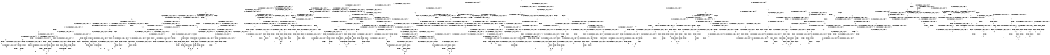 digraph BCG {
size = "7, 10.5";
center = TRUE;
node [shape = circle];
0 [peripheries = 2];
0 -> 1 [label = "EX !0 !ATOMIC_EXCH_BRANCH (2, +1, TRUE, +0, 2, TRUE) !{0}"];
0 -> 2 [label = "EX !2 !ATOMIC_EXCH_BRANCH (1, +0, FALSE, +0, 1, TRUE) !{0}"];
0 -> 3 [label = "EX !1 !ATOMIC_EXCH_BRANCH (2, +0, FALSE, +0, 1, TRUE) !{0}"];
0 -> 4 [label = "EX !0 !ATOMIC_EXCH_BRANCH (2, +1, TRUE, +0, 2, TRUE) !{0}"];
1 -> 5 [label = "EX !2 !ATOMIC_EXCH_BRANCH (1, +0, FALSE, +0, 1, TRUE) !{0}"];
1 -> 6 [label = "EX !1 !ATOMIC_EXCH_BRANCH (2, +0, FALSE, +0, 1, FALSE) !{0}"];
1 -> 7 [label = "TERMINATE !0"];
2 -> 2 [label = "EX !2 !ATOMIC_EXCH_BRANCH (1, +0, FALSE, +0, 1, TRUE) !{0, 2}"];
2 -> 8 [label = "EX !0 !ATOMIC_EXCH_BRANCH (2, +1, TRUE, +0, 2, TRUE) !{0, 2}"];
2 -> 9 [label = "EX !1 !ATOMIC_EXCH_BRANCH (2, +0, FALSE, +0, 1, TRUE) !{0, 2}"];
2 -> 10 [label = "EX !0 !ATOMIC_EXCH_BRANCH (2, +1, TRUE, +0, 2, TRUE) !{0, 2}"];
3 -> 3 [label = "EX !1 !ATOMIC_EXCH_BRANCH (2, +0, FALSE, +0, 1, TRUE) !{0, 1}"];
3 -> 11 [label = "EX !0 !ATOMIC_EXCH_BRANCH (2, +1, TRUE, +0, 2, TRUE) !{0, 1}"];
3 -> 12 [label = "EX !2 !ATOMIC_EXCH_BRANCH (1, +0, FALSE, +0, 1, TRUE) !{0, 1}"];
3 -> 13 [label = "EX !0 !ATOMIC_EXCH_BRANCH (2, +1, TRUE, +0, 2, TRUE) !{0, 1}"];
4 -> 14 [label = "EX !2 !ATOMIC_EXCH_BRANCH (1, +0, FALSE, +0, 1, TRUE) !{0}"];
4 -> 15 [label = "EX !1 !ATOMIC_EXCH_BRANCH (2, +0, FALSE, +0, 1, FALSE) !{0}"];
4 -> 16 [label = "TERMINATE !0"];
5 -> 5 [label = "EX !2 !ATOMIC_EXCH_BRANCH (1, +0, FALSE, +0, 1, TRUE) !{0, 2}"];
5 -> 17 [label = "EX !1 !ATOMIC_EXCH_BRANCH (2, +0, FALSE, +0, 1, FALSE) !{0, 2}"];
5 -> 18 [label = "TERMINATE !0"];
6 -> 19 [label = "EX !1 !ATOMIC_EXCH_BRANCH (1, +1, TRUE, +0, 3, TRUE) !{0, 1}"];
6 -> 20 [label = "EX !2 !ATOMIC_EXCH_BRANCH (1, +0, FALSE, +0, 1, TRUE) !{0, 1}"];
6 -> 21 [label = "TERMINATE !0"];
7 -> 22 [label = "EX !1 !ATOMIC_EXCH_BRANCH (2, +0, FALSE, +0, 1, FALSE) !{1}"];
7 -> 23 [label = "EX !2 !ATOMIC_EXCH_BRANCH (1, +0, FALSE, +0, 1, TRUE) !{1}"];
7 -> 24 [label = "EX !1 !ATOMIC_EXCH_BRANCH (2, +0, FALSE, +0, 1, FALSE) !{1}"];
8 -> 5 [label = "EX !2 !ATOMIC_EXCH_BRANCH (1, +0, FALSE, +0, 1, TRUE) !{0, 2}"];
8 -> 17 [label = "EX !1 !ATOMIC_EXCH_BRANCH (2, +0, FALSE, +0, 1, FALSE) !{0, 2}"];
8 -> 18 [label = "TERMINATE !0"];
9 -> 9 [label = "EX !1 !ATOMIC_EXCH_BRANCH (2, +0, FALSE, +0, 1, TRUE) !{0, 1, 2}"];
9 -> 12 [label = "EX !2 !ATOMIC_EXCH_BRANCH (1, +0, FALSE, +0, 1, TRUE) !{0, 1, 2}"];
9 -> 25 [label = "EX !0 !ATOMIC_EXCH_BRANCH (2, +1, TRUE, +0, 2, TRUE) !{0, 1, 2}"];
9 -> 26 [label = "EX !0 !ATOMIC_EXCH_BRANCH (2, +1, TRUE, +0, 2, TRUE) !{0, 1, 2}"];
10 -> 27 [label = "EX !2 !ATOMIC_EXCH_BRANCH (1, +0, FALSE, +0, 1, TRUE) !{0, 2}"];
10 -> 28 [label = "EX !2 !ATOMIC_EXCH_BRANCH (1, +0, FALSE, +0, 1, TRUE) !{0, 2}"];
10 -> 29 [label = "EX !1 !ATOMIC_EXCH_BRANCH (2, +0, FALSE, +0, 1, FALSE) !{0, 2}"];
10 -> 30 [label = "TERMINATE !0"];
11 -> 6 [label = "EX !1 !ATOMIC_EXCH_BRANCH (2, +0, FALSE, +0, 1, FALSE) !{0, 1}"];
11 -> 31 [label = "EX !2 !ATOMIC_EXCH_BRANCH (1, +0, FALSE, +0, 1, TRUE) !{0, 1}"];
11 -> 32 [label = "TERMINATE !0"];
12 -> 9 [label = "EX !1 !ATOMIC_EXCH_BRANCH (2, +0, FALSE, +0, 1, TRUE) !{0, 1, 2}"];
12 -> 12 [label = "EX !2 !ATOMIC_EXCH_BRANCH (1, +0, FALSE, +0, 1, TRUE) !{0, 1, 2}"];
12 -> 25 [label = "EX !0 !ATOMIC_EXCH_BRANCH (2, +1, TRUE, +0, 2, TRUE) !{0, 1, 2}"];
12 -> 26 [label = "EX !0 !ATOMIC_EXCH_BRANCH (2, +1, TRUE, +0, 2, TRUE) !{0, 1, 2}"];
13 -> 33 [label = "EX !1 !ATOMIC_EXCH_BRANCH (2, +0, FALSE, +0, 1, FALSE) !{0, 1}"];
13 -> 34 [label = "EX !1 !ATOMIC_EXCH_BRANCH (2, +0, FALSE, +0, 1, FALSE) !{0, 1}"];
13 -> 35 [label = "EX !2 !ATOMIC_EXCH_BRANCH (1, +0, FALSE, +0, 1, TRUE) !{0, 1}"];
13 -> 36 [label = "TERMINATE !0"];
14 -> 14 [label = "EX !2 !ATOMIC_EXCH_BRANCH (1, +0, FALSE, +0, 1, TRUE) !{0, 2}"];
14 -> 37 [label = "EX !1 !ATOMIC_EXCH_BRANCH (2, +0, FALSE, +0, 1, FALSE) !{0, 2}"];
14 -> 38 [label = "TERMINATE !0"];
15 -> 39 [label = "EX !1 !ATOMIC_EXCH_BRANCH (1, +1, TRUE, +0, 3, TRUE) !{0, 1}"];
15 -> 40 [label = "EX !2 !ATOMIC_EXCH_BRANCH (1, +0, FALSE, +0, 1, TRUE) !{0, 1}"];
15 -> 41 [label = "TERMINATE !0"];
16 -> 42 [label = "EX !1 !ATOMIC_EXCH_BRANCH (2, +0, FALSE, +0, 1, FALSE) !{1}"];
16 -> 43 [label = "EX !2 !ATOMIC_EXCH_BRANCH (1, +0, FALSE, +0, 1, TRUE) !{1}"];
17 -> 44 [label = "EX !1 !ATOMIC_EXCH_BRANCH (1, +1, TRUE, +0, 3, TRUE) !{0, 1, 2}"];
17 -> 20 [label = "EX !2 !ATOMIC_EXCH_BRANCH (1, +0, FALSE, +0, 1, TRUE) !{0, 1, 2}"];
17 -> 45 [label = "TERMINATE !0"];
18 -> 23 [label = "EX !2 !ATOMIC_EXCH_BRANCH (1, +0, FALSE, +0, 1, TRUE) !{1, 2}"];
18 -> 46 [label = "EX !1 !ATOMIC_EXCH_BRANCH (2, +0, FALSE, +0, 1, FALSE) !{1, 2}"];
18 -> 47 [label = "EX !1 !ATOMIC_EXCH_BRANCH (2, +0, FALSE, +0, 1, FALSE) !{1, 2}"];
19 -> 48 [label = "EX !2 !ATOMIC_EXCH_BRANCH (1, +0, FALSE, +0, 1, FALSE) !{0, 1}"];
19 -> 49 [label = "TERMINATE !0"];
19 -> 50 [label = "TERMINATE !1"];
20 -> 44 [label = "EX !1 !ATOMIC_EXCH_BRANCH (1, +1, TRUE, +0, 3, TRUE) !{0, 1, 2}"];
20 -> 20 [label = "EX !2 !ATOMIC_EXCH_BRANCH (1, +0, FALSE, +0, 1, TRUE) !{0, 1, 2}"];
20 -> 45 [label = "TERMINATE !0"];
21 -> 51 [label = "EX !1 !ATOMIC_EXCH_BRANCH (1, +1, TRUE, +0, 3, TRUE) !{1}"];
21 -> 52 [label = "EX !2 !ATOMIC_EXCH_BRANCH (1, +0, FALSE, +0, 1, TRUE) !{1}"];
21 -> 53 [label = "EX !1 !ATOMIC_EXCH_BRANCH (1, +1, TRUE, +0, 3, TRUE) !{1}"];
22 -> 51 [label = "EX !1 !ATOMIC_EXCH_BRANCH (1, +1, TRUE, +0, 3, TRUE) !{1}"];
22 -> 52 [label = "EX !2 !ATOMIC_EXCH_BRANCH (1, +0, FALSE, +0, 1, TRUE) !{1}"];
22 -> 53 [label = "EX !1 !ATOMIC_EXCH_BRANCH (1, +1, TRUE, +0, 3, TRUE) !{1}"];
23 -> 23 [label = "EX !2 !ATOMIC_EXCH_BRANCH (1, +0, FALSE, +0, 1, TRUE) !{1, 2}"];
23 -> 46 [label = "EX !1 !ATOMIC_EXCH_BRANCH (2, +0, FALSE, +0, 1, FALSE) !{1, 2}"];
23 -> 47 [label = "EX !1 !ATOMIC_EXCH_BRANCH (2, +0, FALSE, +0, 1, FALSE) !{1, 2}"];
24 -> 54 [label = "EX !2 !ATOMIC_EXCH_BRANCH (1, +0, FALSE, +0, 1, TRUE) !{1}"];
24 -> 53 [label = "EX !1 !ATOMIC_EXCH_BRANCH (1, +1, TRUE, +0, 3, TRUE) !{1}"];
25 -> 17 [label = "EX !1 !ATOMIC_EXCH_BRANCH (2, +0, FALSE, +0, 1, FALSE) !{0, 1, 2}"];
25 -> 31 [label = "EX !2 !ATOMIC_EXCH_BRANCH (1, +0, FALSE, +0, 1, TRUE) !{0, 1, 2}"];
25 -> 55 [label = "TERMINATE !0"];
26 -> 56 [label = "EX !1 !ATOMIC_EXCH_BRANCH (2, +0, FALSE, +0, 1, FALSE) !{0, 1, 2}"];
26 -> 57 [label = "EX !1 !ATOMIC_EXCH_BRANCH (2, +0, FALSE, +0, 1, FALSE) !{0, 1, 2}"];
26 -> 58 [label = "EX !2 !ATOMIC_EXCH_BRANCH (1, +0, FALSE, +0, 1, TRUE) !{0, 1, 2}"];
26 -> 59 [label = "TERMINATE !0"];
27 -> 27 [label = "EX !2 !ATOMIC_EXCH_BRANCH (1, +0, FALSE, +0, 1, TRUE) !{0, 2}"];
27 -> 60 [label = "EX !1 !ATOMIC_EXCH_BRANCH (2, +0, FALSE, +0, 1, FALSE) !{0, 2}"];
27 -> 61 [label = "TERMINATE !0"];
28 -> 27 [label = "EX !2 !ATOMIC_EXCH_BRANCH (1, +0, FALSE, +0, 1, TRUE) !{0, 2}"];
28 -> 28 [label = "EX !2 !ATOMIC_EXCH_BRANCH (1, +0, FALSE, +0, 1, TRUE) !{0, 2}"];
28 -> 29 [label = "EX !1 !ATOMIC_EXCH_BRANCH (2, +0, FALSE, +0, 1, FALSE) !{0, 2}"];
28 -> 30 [label = "TERMINATE !0"];
29 -> 62 [label = "EX !1 !ATOMIC_EXCH_BRANCH (1, +1, TRUE, +0, 3, TRUE) !{0, 1, 2}"];
29 -> 63 [label = "EX !2 !ATOMIC_EXCH_BRANCH (1, +0, FALSE, +0, 1, TRUE) !{0, 1, 2}"];
29 -> 64 [label = "TERMINATE !0"];
30 -> 65 [label = "EX !2 !ATOMIC_EXCH_BRANCH (1, +0, FALSE, +0, 1, TRUE) !{1, 2}"];
30 -> 66 [label = "EX !1 !ATOMIC_EXCH_BRANCH (2, +0, FALSE, +0, 1, FALSE) !{1, 2}"];
31 -> 17 [label = "EX !1 !ATOMIC_EXCH_BRANCH (2, +0, FALSE, +0, 1, FALSE) !{0, 1, 2}"];
31 -> 31 [label = "EX !2 !ATOMIC_EXCH_BRANCH (1, +0, FALSE, +0, 1, TRUE) !{0, 1, 2}"];
31 -> 55 [label = "TERMINATE !0"];
32 -> 22 [label = "EX !1 !ATOMIC_EXCH_BRANCH (2, +0, FALSE, +0, 1, FALSE) !{1}"];
32 -> 67 [label = "EX !2 !ATOMIC_EXCH_BRANCH (1, +0, FALSE, +0, 1, TRUE) !{1}"];
32 -> 24 [label = "EX !1 !ATOMIC_EXCH_BRANCH (2, +0, FALSE, +0, 1, FALSE) !{1}"];
33 -> 68 [label = "EX !1 !ATOMIC_EXCH_BRANCH (1, +1, TRUE, +0, 3, TRUE) !{0, 1}"];
33 -> 69 [label = "EX !2 !ATOMIC_EXCH_BRANCH (1, +0, FALSE, +0, 1, TRUE) !{0, 1}"];
33 -> 70 [label = "TERMINATE !0"];
34 -> 68 [label = "EX !1 !ATOMIC_EXCH_BRANCH (1, +1, TRUE, +0, 3, TRUE) !{0, 1}"];
34 -> 71 [label = "EX !1 !ATOMIC_EXCH_BRANCH (1, +1, TRUE, +0, 3, TRUE) !{0, 1}"];
34 -> 72 [label = "EX !2 !ATOMIC_EXCH_BRANCH (1, +0, FALSE, +0, 1, TRUE) !{0, 1}"];
34 -> 73 [label = "TERMINATE !0"];
35 -> 74 [label = "EX !1 !ATOMIC_EXCH_BRANCH (2, +0, FALSE, +0, 1, FALSE) !{0, 1, 2}"];
35 -> 35 [label = "EX !2 !ATOMIC_EXCH_BRANCH (1, +0, FALSE, +0, 1, TRUE) !{0, 1, 2}"];
35 -> 75 [label = "TERMINATE !0"];
36 -> 76 [label = "EX !1 !ATOMIC_EXCH_BRANCH (2, +0, FALSE, +0, 1, FALSE) !{1}"];
36 -> 77 [label = "EX !2 !ATOMIC_EXCH_BRANCH (1, +0, FALSE, +0, 1, TRUE) !{1}"];
37 -> 78 [label = "EX !1 !ATOMIC_EXCH_BRANCH (1, +1, TRUE, +0, 3, TRUE) !{0, 1, 2}"];
37 -> 40 [label = "EX !2 !ATOMIC_EXCH_BRANCH (1, +0, FALSE, +0, 1, TRUE) !{0, 1, 2}"];
37 -> 79 [label = "TERMINATE !0"];
38 -> 43 [label = "EX !2 !ATOMIC_EXCH_BRANCH (1, +0, FALSE, +0, 1, TRUE) !{1, 2}"];
38 -> 80 [label = "EX !1 !ATOMIC_EXCH_BRANCH (2, +0, FALSE, +0, 1, FALSE) !{1, 2}"];
39 -> 81 [label = "EX !2 !ATOMIC_EXCH_BRANCH (1, +0, FALSE, +0, 1, FALSE) !{0, 1}"];
39 -> 82 [label = "TERMINATE !0"];
39 -> 83 [label = "TERMINATE !1"];
40 -> 78 [label = "EX !1 !ATOMIC_EXCH_BRANCH (1, +1, TRUE, +0, 3, TRUE) !{0, 1, 2}"];
40 -> 40 [label = "EX !2 !ATOMIC_EXCH_BRANCH (1, +0, FALSE, +0, 1, TRUE) !{0, 1, 2}"];
40 -> 79 [label = "TERMINATE !0"];
41 -> 84 [label = "EX !1 !ATOMIC_EXCH_BRANCH (1, +1, TRUE, +0, 3, TRUE) !{1}"];
41 -> 85 [label = "EX !2 !ATOMIC_EXCH_BRANCH (1, +0, FALSE, +0, 1, TRUE) !{1}"];
42 -> 84 [label = "EX !1 !ATOMIC_EXCH_BRANCH (1, +1, TRUE, +0, 3, TRUE) !{1}"];
42 -> 85 [label = "EX !2 !ATOMIC_EXCH_BRANCH (1, +0, FALSE, +0, 1, TRUE) !{1}"];
43 -> 43 [label = "EX !2 !ATOMIC_EXCH_BRANCH (1, +0, FALSE, +0, 1, TRUE) !{1, 2}"];
43 -> 80 [label = "EX !1 !ATOMIC_EXCH_BRANCH (2, +0, FALSE, +0, 1, FALSE) !{1, 2}"];
44 -> 48 [label = "EX !2 !ATOMIC_EXCH_BRANCH (1, +0, FALSE, +0, 1, FALSE) !{0, 1, 2}"];
44 -> 86 [label = "TERMINATE !0"];
44 -> 87 [label = "TERMINATE !1"];
45 -> 88 [label = "EX !1 !ATOMIC_EXCH_BRANCH (1, +1, TRUE, +0, 3, TRUE) !{1, 2}"];
45 -> 52 [label = "EX !2 !ATOMIC_EXCH_BRANCH (1, +0, FALSE, +0, 1, TRUE) !{1, 2}"];
45 -> 89 [label = "EX !1 !ATOMIC_EXCH_BRANCH (1, +1, TRUE, +0, 3, TRUE) !{1, 2}"];
46 -> 88 [label = "EX !1 !ATOMIC_EXCH_BRANCH (1, +1, TRUE, +0, 3, TRUE) !{1, 2}"];
46 -> 52 [label = "EX !2 !ATOMIC_EXCH_BRANCH (1, +0, FALSE, +0, 1, TRUE) !{1, 2}"];
46 -> 89 [label = "EX !1 !ATOMIC_EXCH_BRANCH (1, +1, TRUE, +0, 3, TRUE) !{1, 2}"];
47 -> 90 [label = "EX !2 !ATOMIC_EXCH_BRANCH (1, +0, FALSE, +0, 1, TRUE) !{1, 2}"];
47 -> 89 [label = "EX !1 !ATOMIC_EXCH_BRANCH (1, +1, TRUE, +0, 3, TRUE) !{1, 2}"];
47 -> 91 [label = "EX !2 !ATOMIC_EXCH_BRANCH (1, +0, FALSE, +0, 1, TRUE) !{1, 2}"];
48 -> 92 [label = "TERMINATE !0"];
48 -> 93 [label = "TERMINATE !2"];
48 -> 94 [label = "TERMINATE !1"];
49 -> 95 [label = "EX !2 !ATOMIC_EXCH_BRANCH (1, +0, FALSE, +0, 1, FALSE) !{1}"];
49 -> 96 [label = "TERMINATE !1"];
50 -> 97 [label = "EX !2 !ATOMIC_EXCH_BRANCH (1, +0, FALSE, +0, 1, FALSE) !{0}"];
50 -> 98 [label = "TERMINATE !0"];
51 -> 95 [label = "EX !2 !ATOMIC_EXCH_BRANCH (1, +0, FALSE, +0, 1, FALSE) !{1}"];
51 -> 96 [label = "TERMINATE !1"];
52 -> 88 [label = "EX !1 !ATOMIC_EXCH_BRANCH (1, +1, TRUE, +0, 3, TRUE) !{1, 2}"];
52 -> 52 [label = "EX !2 !ATOMIC_EXCH_BRANCH (1, +0, FALSE, +0, 1, TRUE) !{1, 2}"];
52 -> 89 [label = "EX !1 !ATOMIC_EXCH_BRANCH (1, +1, TRUE, +0, 3, TRUE) !{1, 2}"];
53 -> 99 [label = "EX !2 !ATOMIC_EXCH_BRANCH (1, +0, FALSE, +0, 1, FALSE) !{1}"];
53 -> 100 [label = "TERMINATE !1"];
54 -> 101 [label = "EX !1 !ATOMIC_EXCH_BRANCH (1, +1, TRUE, +0, 3, TRUE) !{1, 2}"];
54 -> 54 [label = "EX !2 !ATOMIC_EXCH_BRANCH (1, +0, FALSE, +0, 1, TRUE) !{1, 2}"];
55 -> 46 [label = "EX !1 !ATOMIC_EXCH_BRANCH (2, +0, FALSE, +0, 1, FALSE) !{1, 2}"];
55 -> 67 [label = "EX !2 !ATOMIC_EXCH_BRANCH (1, +0, FALSE, +0, 1, TRUE) !{1, 2}"];
55 -> 47 [label = "EX !1 !ATOMIC_EXCH_BRANCH (2, +0, FALSE, +0, 1, FALSE) !{1, 2}"];
56 -> 102 [label = "EX !2 !ATOMIC_EXCH_BRANCH (1, +0, FALSE, +0, 1, TRUE) !{0, 1, 2}"];
56 -> 103 [label = "EX !1 !ATOMIC_EXCH_BRANCH (1, +1, TRUE, +0, 3, TRUE) !{0, 1, 2}"];
56 -> 104 [label = "EX !2 !ATOMIC_EXCH_BRANCH (1, +0, FALSE, +0, 1, TRUE) !{0, 1, 2}"];
56 -> 105 [label = "TERMINATE !0"];
57 -> 103 [label = "EX !1 !ATOMIC_EXCH_BRANCH (1, +1, TRUE, +0, 3, TRUE) !{0, 1, 2}"];
57 -> 106 [label = "EX !1 !ATOMIC_EXCH_BRANCH (1, +1, TRUE, +0, 3, TRUE) !{0, 1, 2}"];
57 -> 107 [label = "EX !2 !ATOMIC_EXCH_BRANCH (1, +0, FALSE, +0, 1, TRUE) !{0, 1, 2}"];
57 -> 108 [label = "TERMINATE !0"];
58 -> 56 [label = "EX !1 !ATOMIC_EXCH_BRANCH (2, +0, FALSE, +0, 1, FALSE) !{0, 1, 2}"];
58 -> 57 [label = "EX !1 !ATOMIC_EXCH_BRANCH (2, +0, FALSE, +0, 1, FALSE) !{0, 1, 2}"];
58 -> 58 [label = "EX !2 !ATOMIC_EXCH_BRANCH (1, +0, FALSE, +0, 1, TRUE) !{0, 1, 2}"];
58 -> 59 [label = "TERMINATE !0"];
59 -> 109 [label = "EX !1 !ATOMIC_EXCH_BRANCH (2, +0, FALSE, +0, 1, FALSE) !{1, 2}"];
59 -> 110 [label = "EX !2 !ATOMIC_EXCH_BRANCH (1, +0, FALSE, +0, 1, TRUE) !{1, 2}"];
60 -> 111 [label = "EX !1 !ATOMIC_EXCH_BRANCH (1, +1, TRUE, +0, 3, TRUE) !{0, 1, 2}"];
60 -> 112 [label = "EX !2 !ATOMIC_EXCH_BRANCH (1, +0, FALSE, +0, 1, TRUE) !{0, 1, 2}"];
60 -> 113 [label = "TERMINATE !0"];
61 -> 114 [label = "EX !2 !ATOMIC_EXCH_BRANCH (1, +0, FALSE, +0, 1, TRUE) !{1, 2}"];
61 -> 115 [label = "EX !1 !ATOMIC_EXCH_BRANCH (2, +0, FALSE, +0, 1, FALSE) !{1, 2}"];
62 -> 116 [label = "EX !2 !ATOMIC_EXCH_BRANCH (1, +0, FALSE, +0, 1, FALSE) !{0, 1, 2}"];
62 -> 117 [label = "TERMINATE !0"];
62 -> 118 [label = "TERMINATE !1"];
63 -> 62 [label = "EX !1 !ATOMIC_EXCH_BRANCH (1, +1, TRUE, +0, 3, TRUE) !{0, 1, 2}"];
63 -> 63 [label = "EX !2 !ATOMIC_EXCH_BRANCH (1, +0, FALSE, +0, 1, TRUE) !{0, 1, 2}"];
63 -> 64 [label = "TERMINATE !0"];
64 -> 119 [label = "EX !1 !ATOMIC_EXCH_BRANCH (1, +1, TRUE, +0, 3, TRUE) !{1, 2}"];
64 -> 120 [label = "EX !2 !ATOMIC_EXCH_BRANCH (1, +0, FALSE, +0, 1, TRUE) !{1, 2}"];
65 -> 65 [label = "EX !2 !ATOMIC_EXCH_BRANCH (1, +0, FALSE, +0, 1, TRUE) !{1, 2}"];
65 -> 66 [label = "EX !1 !ATOMIC_EXCH_BRANCH (2, +0, FALSE, +0, 1, FALSE) !{1, 2}"];
66 -> 119 [label = "EX !1 !ATOMIC_EXCH_BRANCH (1, +1, TRUE, +0, 3, TRUE) !{1, 2}"];
66 -> 120 [label = "EX !2 !ATOMIC_EXCH_BRANCH (1, +0, FALSE, +0, 1, TRUE) !{1, 2}"];
67 -> 46 [label = "EX !1 !ATOMIC_EXCH_BRANCH (2, +0, FALSE, +0, 1, FALSE) !{1, 2}"];
67 -> 67 [label = "EX !2 !ATOMIC_EXCH_BRANCH (1, +0, FALSE, +0, 1, TRUE) !{1, 2}"];
67 -> 47 [label = "EX !1 !ATOMIC_EXCH_BRANCH (2, +0, FALSE, +0, 1, FALSE) !{1, 2}"];
68 -> 121 [label = "EX !2 !ATOMIC_EXCH_BRANCH (1, +0, FALSE, +0, 1, FALSE) !{0, 1}"];
68 -> 122 [label = "TERMINATE !0"];
68 -> 123 [label = "TERMINATE !1"];
69 -> 124 [label = "EX !1 !ATOMIC_EXCH_BRANCH (1, +1, TRUE, +0, 3, TRUE) !{0, 1, 2}"];
69 -> 69 [label = "EX !2 !ATOMIC_EXCH_BRANCH (1, +0, FALSE, +0, 1, TRUE) !{0, 1, 2}"];
69 -> 125 [label = "TERMINATE !0"];
70 -> 126 [label = "EX !1 !ATOMIC_EXCH_BRANCH (1, +1, TRUE, +0, 3, TRUE) !{1}"];
70 -> 127 [label = "EX !2 !ATOMIC_EXCH_BRANCH (1, +0, FALSE, +0, 1, TRUE) !{1}"];
71 -> 128 [label = "EX !2 !ATOMIC_EXCH_BRANCH (1, +0, FALSE, +0, 1, FALSE) !{0, 1}"];
71 -> 129 [label = "TERMINATE !0"];
71 -> 130 [label = "TERMINATE !1"];
72 -> 131 [label = "EX !1 !ATOMIC_EXCH_BRANCH (1, +1, TRUE, +0, 3, TRUE) !{0, 1, 2}"];
72 -> 72 [label = "EX !2 !ATOMIC_EXCH_BRANCH (1, +0, FALSE, +0, 1, TRUE) !{0, 1, 2}"];
72 -> 132 [label = "TERMINATE !0"];
73 -> 133 [label = "EX !1 !ATOMIC_EXCH_BRANCH (1, +1, TRUE, +0, 3, TRUE) !{1}"];
73 -> 134 [label = "EX !2 !ATOMIC_EXCH_BRANCH (1, +0, FALSE, +0, 1, TRUE) !{1}"];
74 -> 131 [label = "EX !1 !ATOMIC_EXCH_BRANCH (1, +1, TRUE, +0, 3, TRUE) !{0, 1, 2}"];
74 -> 72 [label = "EX !2 !ATOMIC_EXCH_BRANCH (1, +0, FALSE, +0, 1, TRUE) !{0, 1, 2}"];
74 -> 132 [label = "TERMINATE !0"];
75 -> 135 [label = "EX !1 !ATOMIC_EXCH_BRANCH (2, +0, FALSE, +0, 1, FALSE) !{1, 2}"];
75 -> 77 [label = "EX !2 !ATOMIC_EXCH_BRANCH (1, +0, FALSE, +0, 1, TRUE) !{1, 2}"];
76 -> 133 [label = "EX !1 !ATOMIC_EXCH_BRANCH (1, +1, TRUE, +0, 3, TRUE) !{1}"];
76 -> 134 [label = "EX !2 !ATOMIC_EXCH_BRANCH (1, +0, FALSE, +0, 1, TRUE) !{1}"];
77 -> 135 [label = "EX !1 !ATOMIC_EXCH_BRANCH (2, +0, FALSE, +0, 1, FALSE) !{1, 2}"];
77 -> 77 [label = "EX !2 !ATOMIC_EXCH_BRANCH (1, +0, FALSE, +0, 1, TRUE) !{1, 2}"];
78 -> 81 [label = "EX !2 !ATOMIC_EXCH_BRANCH (1, +0, FALSE, +0, 1, FALSE) !{0, 1, 2}"];
78 -> 136 [label = "TERMINATE !0"];
78 -> 137 [label = "TERMINATE !1"];
79 -> 138 [label = "EX !1 !ATOMIC_EXCH_BRANCH (1, +1, TRUE, +0, 3, TRUE) !{1, 2}"];
79 -> 85 [label = "EX !2 !ATOMIC_EXCH_BRANCH (1, +0, FALSE, +0, 1, TRUE) !{1, 2}"];
80 -> 138 [label = "EX !1 !ATOMIC_EXCH_BRANCH (1, +1, TRUE, +0, 3, TRUE) !{1, 2}"];
80 -> 85 [label = "EX !2 !ATOMIC_EXCH_BRANCH (1, +0, FALSE, +0, 1, TRUE) !{1, 2}"];
81 -> 139 [label = "TERMINATE !0"];
81 -> 140 [label = "TERMINATE !2"];
81 -> 141 [label = "TERMINATE !1"];
82 -> 142 [label = "EX !2 !ATOMIC_EXCH_BRANCH (1, +0, FALSE, +0, 1, FALSE) !{1}"];
82 -> 143 [label = "TERMINATE !1"];
83 -> 144 [label = "EX !2 !ATOMIC_EXCH_BRANCH (1, +0, FALSE, +0, 1, FALSE) !{0}"];
83 -> 145 [label = "TERMINATE !0"];
84 -> 142 [label = "EX !2 !ATOMIC_EXCH_BRANCH (1, +0, FALSE, +0, 1, FALSE) !{1}"];
84 -> 143 [label = "TERMINATE !1"];
85 -> 138 [label = "EX !1 !ATOMIC_EXCH_BRANCH (1, +1, TRUE, +0, 3, TRUE) !{1, 2}"];
85 -> 85 [label = "EX !2 !ATOMIC_EXCH_BRANCH (1, +0, FALSE, +0, 1, TRUE) !{1, 2}"];
86 -> 95 [label = "EX !2 !ATOMIC_EXCH_BRANCH (1, +0, FALSE, +0, 1, FALSE) !{1, 2}"];
86 -> 146 [label = "TERMINATE !1"];
87 -> 97 [label = "EX !2 !ATOMIC_EXCH_BRANCH (1, +0, FALSE, +0, 1, FALSE) !{0, 2}"];
87 -> 147 [label = "TERMINATE !0"];
88 -> 95 [label = "EX !2 !ATOMIC_EXCH_BRANCH (1, +0, FALSE, +0, 1, FALSE) !{1, 2}"];
88 -> 146 [label = "TERMINATE !1"];
89 -> 148 [label = "EX !2 !ATOMIC_EXCH_BRANCH (1, +0, FALSE, +0, 1, FALSE) !{1, 2}"];
89 -> 149 [label = "EX !2 !ATOMIC_EXCH_BRANCH (1, +0, FALSE, +0, 1, FALSE) !{1, 2}"];
89 -> 150 [label = "TERMINATE !1"];
90 -> 151 [label = "EX !1 !ATOMIC_EXCH_BRANCH (1, +1, TRUE, +0, 3, TRUE) !{1, 2}"];
90 -> 90 [label = "EX !2 !ATOMIC_EXCH_BRANCH (1, +0, FALSE, +0, 1, TRUE) !{1, 2}"];
90 -> 89 [label = "EX !1 !ATOMIC_EXCH_BRANCH (1, +1, TRUE, +0, 3, TRUE) !{1, 2}"];
91 -> 90 [label = "EX !2 !ATOMIC_EXCH_BRANCH (1, +0, FALSE, +0, 1, TRUE) !{1, 2}"];
91 -> 89 [label = "EX !1 !ATOMIC_EXCH_BRANCH (1, +1, TRUE, +0, 3, TRUE) !{1, 2}"];
91 -> 91 [label = "EX !2 !ATOMIC_EXCH_BRANCH (1, +0, FALSE, +0, 1, TRUE) !{1, 2}"];
92 -> 152 [label = "TERMINATE !2"];
92 -> 153 [label = "TERMINATE !1"];
93 -> 154 [label = "TERMINATE !0"];
93 -> 155 [label = "TERMINATE !1"];
94 -> 156 [label = "TERMINATE !0"];
94 -> 157 [label = "TERMINATE !2"];
95 -> 152 [label = "TERMINATE !2"];
95 -> 153 [label = "TERMINATE !1"];
96 -> 158 [label = "EX !2 !ATOMIC_EXCH_BRANCH (1, +0, FALSE, +0, 1, FALSE) !{2}"];
96 -> 159 [label = "EX !2 !ATOMIC_EXCH_BRANCH (1, +0, FALSE, +0, 1, FALSE) !{2}"];
97 -> 156 [label = "TERMINATE !0"];
97 -> 157 [label = "TERMINATE !2"];
98 -> 160 [label = "EX !2 !ATOMIC_EXCH_BRANCH (1, +0, FALSE, +0, 1, FALSE) !{1, 2}"];
99 -> 161 [label = "TERMINATE !2"];
99 -> 162 [label = "TERMINATE !1"];
100 -> 163 [label = "EX !2 !ATOMIC_EXCH_BRANCH (1, +0, FALSE, +0, 1, FALSE) !{2}"];
101 -> 99 [label = "EX !2 !ATOMIC_EXCH_BRANCH (1, +0, FALSE, +0, 1, FALSE) !{1, 2}"];
101 -> 164 [label = "TERMINATE !1"];
102 -> 165 [label = "EX !1 !ATOMIC_EXCH_BRANCH (1, +1, TRUE, +0, 3, TRUE) !{0, 1, 2}"];
102 -> 102 [label = "EX !2 !ATOMIC_EXCH_BRANCH (1, +0, FALSE, +0, 1, TRUE) !{0, 1, 2}"];
102 -> 166 [label = "TERMINATE !0"];
103 -> 167 [label = "EX !2 !ATOMIC_EXCH_BRANCH (1, +0, FALSE, +0, 1, FALSE) !{0, 1, 2}"];
103 -> 168 [label = "EX !2 !ATOMIC_EXCH_BRANCH (1, +0, FALSE, +0, 1, FALSE) !{0, 1, 2}"];
103 -> 169 [label = "TERMINATE !0"];
103 -> 170 [label = "TERMINATE !1"];
104 -> 102 [label = "EX !2 !ATOMIC_EXCH_BRANCH (1, +0, FALSE, +0, 1, TRUE) !{0, 1, 2}"];
104 -> 103 [label = "EX !1 !ATOMIC_EXCH_BRANCH (1, +1, TRUE, +0, 3, TRUE) !{0, 1, 2}"];
104 -> 104 [label = "EX !2 !ATOMIC_EXCH_BRANCH (1, +0, FALSE, +0, 1, TRUE) !{0, 1, 2}"];
104 -> 105 [label = "TERMINATE !0"];
105 -> 171 [label = "EX !1 !ATOMIC_EXCH_BRANCH (1, +1, TRUE, +0, 3, TRUE) !{1, 2}"];
105 -> 172 [label = "EX !2 !ATOMIC_EXCH_BRANCH (1, +0, FALSE, +0, 1, TRUE) !{1, 2}"];
106 -> 173 [label = "EX !2 !ATOMIC_EXCH_BRANCH (1, +0, FALSE, +0, 1, FALSE) !{0, 1, 2}"];
106 -> 174 [label = "TERMINATE !0"];
106 -> 175 [label = "TERMINATE !1"];
107 -> 103 [label = "EX !1 !ATOMIC_EXCH_BRANCH (1, +1, TRUE, +0, 3, TRUE) !{0, 1, 2}"];
107 -> 106 [label = "EX !1 !ATOMIC_EXCH_BRANCH (1, +1, TRUE, +0, 3, TRUE) !{0, 1, 2}"];
107 -> 107 [label = "EX !2 !ATOMIC_EXCH_BRANCH (1, +0, FALSE, +0, 1, TRUE) !{0, 1, 2}"];
107 -> 108 [label = "TERMINATE !0"];
108 -> 176 [label = "EX !1 !ATOMIC_EXCH_BRANCH (1, +1, TRUE, +0, 3, TRUE) !{1, 2}"];
108 -> 177 [label = "EX !2 !ATOMIC_EXCH_BRANCH (1, +0, FALSE, +0, 1, TRUE) !{1, 2}"];
109 -> 176 [label = "EX !1 !ATOMIC_EXCH_BRANCH (1, +1, TRUE, +0, 3, TRUE) !{1, 2}"];
109 -> 177 [label = "EX !2 !ATOMIC_EXCH_BRANCH (1, +0, FALSE, +0, 1, TRUE) !{1, 2}"];
110 -> 109 [label = "EX !1 !ATOMIC_EXCH_BRANCH (2, +0, FALSE, +0, 1, FALSE) !{1, 2}"];
110 -> 110 [label = "EX !2 !ATOMIC_EXCH_BRANCH (1, +0, FALSE, +0, 1, TRUE) !{1, 2}"];
111 -> 178 [label = "EX !2 !ATOMIC_EXCH_BRANCH (1, +0, FALSE, +0, 1, FALSE) !{0, 1, 2}"];
111 -> 179 [label = "TERMINATE !0"];
111 -> 180 [label = "TERMINATE !1"];
112 -> 111 [label = "EX !1 !ATOMIC_EXCH_BRANCH (1, +1, TRUE, +0, 3, TRUE) !{0, 1, 2}"];
112 -> 112 [label = "EX !2 !ATOMIC_EXCH_BRANCH (1, +0, FALSE, +0, 1, TRUE) !{0, 1, 2}"];
112 -> 113 [label = "TERMINATE !0"];
113 -> 181 [label = "EX !1 !ATOMIC_EXCH_BRANCH (1, +1, TRUE, +0, 3, TRUE) !{1, 2}"];
113 -> 182 [label = "EX !2 !ATOMIC_EXCH_BRANCH (1, +0, FALSE, +0, 1, TRUE) !{1, 2}"];
114 -> 114 [label = "EX !2 !ATOMIC_EXCH_BRANCH (1, +0, FALSE, +0, 1, TRUE) !{1, 2}"];
114 -> 115 [label = "EX !1 !ATOMIC_EXCH_BRANCH (2, +0, FALSE, +0, 1, FALSE) !{1, 2}"];
115 -> 181 [label = "EX !1 !ATOMIC_EXCH_BRANCH (1, +1, TRUE, +0, 3, TRUE) !{1, 2}"];
115 -> 182 [label = "EX !2 !ATOMIC_EXCH_BRANCH (1, +0, FALSE, +0, 1, TRUE) !{1, 2}"];
116 -> 183 [label = "TERMINATE !0"];
116 -> 184 [label = "TERMINATE !2"];
116 -> 185 [label = "TERMINATE !1"];
117 -> 186 [label = "EX !2 !ATOMIC_EXCH_BRANCH (1, +0, FALSE, +0, 1, FALSE) !{1, 2}"];
117 -> 187 [label = "TERMINATE !1"];
118 -> 188 [label = "EX !2 !ATOMIC_EXCH_BRANCH (1, +0, FALSE, +0, 1, FALSE) !{0, 2}"];
118 -> 189 [label = "EX !2 !ATOMIC_EXCH_BRANCH (1, +0, FALSE, +0, 1, FALSE) !{0, 2}"];
118 -> 190 [label = "TERMINATE !0"];
119 -> 186 [label = "EX !2 !ATOMIC_EXCH_BRANCH (1, +0, FALSE, +0, 1, FALSE) !{1, 2}"];
119 -> 187 [label = "TERMINATE !1"];
120 -> 119 [label = "EX !1 !ATOMIC_EXCH_BRANCH (1, +1, TRUE, +0, 3, TRUE) !{1, 2}"];
120 -> 120 [label = "EX !2 !ATOMIC_EXCH_BRANCH (1, +0, FALSE, +0, 1, TRUE) !{1, 2}"];
121 -> 191 [label = "TERMINATE !0"];
121 -> 192 [label = "TERMINATE !2"];
121 -> 193 [label = "TERMINATE !1"];
122 -> 194 [label = "EX !2 !ATOMIC_EXCH_BRANCH (1, +0, FALSE, +0, 1, FALSE) !{1}"];
122 -> 195 [label = "TERMINATE !1"];
123 -> 196 [label = "EX !2 !ATOMIC_EXCH_BRANCH (1, +0, FALSE, +0, 1, FALSE) !{0}"];
123 -> 197 [label = "TERMINATE !0"];
124 -> 121 [label = "EX !2 !ATOMIC_EXCH_BRANCH (1, +0, FALSE, +0, 1, FALSE) !{0, 1, 2}"];
124 -> 198 [label = "TERMINATE !0"];
124 -> 199 [label = "TERMINATE !1"];
125 -> 200 [label = "EX !1 !ATOMIC_EXCH_BRANCH (1, +1, TRUE, +0, 3, TRUE) !{1, 2}"];
125 -> 127 [label = "EX !2 !ATOMIC_EXCH_BRANCH (1, +0, FALSE, +0, 1, TRUE) !{1, 2}"];
126 -> 194 [label = "EX !2 !ATOMIC_EXCH_BRANCH (1, +0, FALSE, +0, 1, FALSE) !{1}"];
126 -> 195 [label = "TERMINATE !1"];
127 -> 200 [label = "EX !1 !ATOMIC_EXCH_BRANCH (1, +1, TRUE, +0, 3, TRUE) !{1, 2}"];
127 -> 127 [label = "EX !2 !ATOMIC_EXCH_BRANCH (1, +0, FALSE, +0, 1, TRUE) !{1, 2}"];
128 -> 201 [label = "TERMINATE !0"];
128 -> 202 [label = "TERMINATE !2"];
128 -> 203 [label = "TERMINATE !1"];
129 -> 204 [label = "EX !2 !ATOMIC_EXCH_BRANCH (1, +0, FALSE, +0, 1, FALSE) !{1}"];
129 -> 205 [label = "TERMINATE !1"];
130 -> 206 [label = "EX !2 !ATOMIC_EXCH_BRANCH (1, +0, FALSE, +0, 1, FALSE) !{0}"];
130 -> 207 [label = "TERMINATE !0"];
131 -> 128 [label = "EX !2 !ATOMIC_EXCH_BRANCH (1, +0, FALSE, +0, 1, FALSE) !{0, 1, 2}"];
131 -> 208 [label = "TERMINATE !0"];
131 -> 209 [label = "TERMINATE !1"];
132 -> 210 [label = "EX !1 !ATOMIC_EXCH_BRANCH (1, +1, TRUE, +0, 3, TRUE) !{1, 2}"];
132 -> 134 [label = "EX !2 !ATOMIC_EXCH_BRANCH (1, +0, FALSE, +0, 1, TRUE) !{1, 2}"];
133 -> 204 [label = "EX !2 !ATOMIC_EXCH_BRANCH (1, +0, FALSE, +0, 1, FALSE) !{1}"];
133 -> 205 [label = "TERMINATE !1"];
134 -> 210 [label = "EX !1 !ATOMIC_EXCH_BRANCH (1, +1, TRUE, +0, 3, TRUE) !{1, 2}"];
134 -> 134 [label = "EX !2 !ATOMIC_EXCH_BRANCH (1, +0, FALSE, +0, 1, TRUE) !{1, 2}"];
135 -> 210 [label = "EX !1 !ATOMIC_EXCH_BRANCH (1, +1, TRUE, +0, 3, TRUE) !{1, 2}"];
135 -> 134 [label = "EX !2 !ATOMIC_EXCH_BRANCH (1, +0, FALSE, +0, 1, TRUE) !{1, 2}"];
136 -> 142 [label = "EX !2 !ATOMIC_EXCH_BRANCH (1, +0, FALSE, +0, 1, FALSE) !{1, 2}"];
136 -> 211 [label = "TERMINATE !1"];
137 -> 144 [label = "EX !2 !ATOMIC_EXCH_BRANCH (1, +0, FALSE, +0, 1, FALSE) !{0, 2}"];
137 -> 212 [label = "TERMINATE !0"];
138 -> 142 [label = "EX !2 !ATOMIC_EXCH_BRANCH (1, +0, FALSE, +0, 1, FALSE) !{1, 2}"];
138 -> 211 [label = "TERMINATE !1"];
139 -> 213 [label = "TERMINATE !2"];
139 -> 214 [label = "TERMINATE !1"];
140 -> 215 [label = "TERMINATE !0"];
140 -> 216 [label = "TERMINATE !1"];
141 -> 217 [label = "TERMINATE !0"];
141 -> 218 [label = "TERMINATE !2"];
142 -> 213 [label = "TERMINATE !2"];
142 -> 214 [label = "TERMINATE !1"];
143 -> 219 [label = "EX !2 !ATOMIC_EXCH_BRANCH (1, +0, FALSE, +0, 1, FALSE) !{2}"];
144 -> 217 [label = "TERMINATE !0"];
144 -> 218 [label = "TERMINATE !2"];
145 -> 220 [label = "EX !2 !ATOMIC_EXCH_BRANCH (1, +0, FALSE, +0, 1, FALSE) !{1, 2}"];
146 -> 158 [label = "EX !2 !ATOMIC_EXCH_BRANCH (1, +0, FALSE, +0, 1, FALSE) !{2}"];
146 -> 159 [label = "EX !2 !ATOMIC_EXCH_BRANCH (1, +0, FALSE, +0, 1, FALSE) !{2}"];
147 -> 160 [label = "EX !2 !ATOMIC_EXCH_BRANCH (1, +0, FALSE, +0, 1, FALSE) !{1, 2}"];
148 -> 221 [label = "TERMINATE !2"];
148 -> 222 [label = "TERMINATE !1"];
149 -> 223 [label = "TERMINATE !2"];
149 -> 224 [label = "TERMINATE !1"];
150 -> 225 [label = "EX !2 !ATOMIC_EXCH_BRANCH (1, +0, FALSE, +0, 1, FALSE) !{2}"];
151 -> 148 [label = "EX !2 !ATOMIC_EXCH_BRANCH (1, +0, FALSE, +0, 1, FALSE) !{1, 2}"];
151 -> 226 [label = "TERMINATE !1"];
152 -> 227 [label = "TERMINATE !1"];
153 -> 228 [label = "TERMINATE !2"];
154 -> 227 [label = "TERMINATE !1"];
155 -> 229 [label = "TERMINATE !0"];
156 -> 230 [label = "TERMINATE !2"];
157 -> 229 [label = "TERMINATE !0"];
158 -> 228 [label = "TERMINATE !2"];
159 -> 231 [label = "TERMINATE !2"];
160 -> 230 [label = "TERMINATE !2"];
161 -> 232 [label = "TERMINATE !1"];
162 -> 233 [label = "TERMINATE !2"];
163 -> 233 [label = "TERMINATE !2"];
164 -> 163 [label = "EX !2 !ATOMIC_EXCH_BRANCH (1, +0, FALSE, +0, 1, FALSE) !{2}"];
165 -> 167 [label = "EX !2 !ATOMIC_EXCH_BRANCH (1, +0, FALSE, +0, 1, FALSE) !{0, 1, 2}"];
165 -> 234 [label = "TERMINATE !0"];
165 -> 235 [label = "TERMINATE !1"];
166 -> 236 [label = "EX !1 !ATOMIC_EXCH_BRANCH (1, +1, TRUE, +0, 3, TRUE) !{1, 2}"];
166 -> 237 [label = "EX !2 !ATOMIC_EXCH_BRANCH (1, +0, FALSE, +0, 1, TRUE) !{1, 2}"];
167 -> 238 [label = "TERMINATE !0"];
167 -> 239 [label = "TERMINATE !2"];
167 -> 240 [label = "TERMINATE !1"];
168 -> 241 [label = "TERMINATE !0"];
168 -> 242 [label = "TERMINATE !2"];
168 -> 243 [label = "TERMINATE !1"];
169 -> 244 [label = "EX !2 !ATOMIC_EXCH_BRANCH (1, +0, FALSE, +0, 1, FALSE) !{1, 2}"];
169 -> 245 [label = "TERMINATE !1"];
170 -> 246 [label = "EX !2 !ATOMIC_EXCH_BRANCH (1, +0, FALSE, +0, 1, FALSE) !{0, 2}"];
170 -> 247 [label = "TERMINATE !0"];
171 -> 244 [label = "EX !2 !ATOMIC_EXCH_BRANCH (1, +0, FALSE, +0, 1, FALSE) !{1, 2}"];
171 -> 245 [label = "TERMINATE !1"];
172 -> 171 [label = "EX !1 !ATOMIC_EXCH_BRANCH (1, +1, TRUE, +0, 3, TRUE) !{1, 2}"];
172 -> 172 [label = "EX !2 !ATOMIC_EXCH_BRANCH (1, +0, FALSE, +0, 1, TRUE) !{1, 2}"];
173 -> 248 [label = "TERMINATE !0"];
173 -> 249 [label = "TERMINATE !2"];
173 -> 250 [label = "TERMINATE !1"];
174 -> 251 [label = "EX !2 !ATOMIC_EXCH_BRANCH (1, +0, FALSE, +0, 1, FALSE) !{1, 2}"];
174 -> 252 [label = "TERMINATE !1"];
175 -> 253 [label = "EX !2 !ATOMIC_EXCH_BRANCH (1, +0, FALSE, +0, 1, FALSE) !{0, 2}"];
175 -> 254 [label = "TERMINATE !0"];
176 -> 251 [label = "EX !2 !ATOMIC_EXCH_BRANCH (1, +0, FALSE, +0, 1, FALSE) !{1, 2}"];
176 -> 252 [label = "TERMINATE !1"];
177 -> 176 [label = "EX !1 !ATOMIC_EXCH_BRANCH (1, +1, TRUE, +0, 3, TRUE) !{1, 2}"];
177 -> 177 [label = "EX !2 !ATOMIC_EXCH_BRANCH (1, +0, FALSE, +0, 1, TRUE) !{1, 2}"];
178 -> 255 [label = "TERMINATE !0"];
178 -> 256 [label = "TERMINATE !2"];
178 -> 257 [label = "TERMINATE !1"];
179 -> 258 [label = "EX !2 !ATOMIC_EXCH_BRANCH (1, +0, FALSE, +0, 1, FALSE) !{1, 2}"];
179 -> 259 [label = "TERMINATE !1"];
180 -> 188 [label = "EX !2 !ATOMIC_EXCH_BRANCH (1, +0, FALSE, +0, 1, FALSE) !{0, 2}"];
180 -> 260 [label = "TERMINATE !0"];
181 -> 258 [label = "EX !2 !ATOMIC_EXCH_BRANCH (1, +0, FALSE, +0, 1, FALSE) !{1, 2}"];
181 -> 259 [label = "TERMINATE !1"];
182 -> 181 [label = "EX !1 !ATOMIC_EXCH_BRANCH (1, +1, TRUE, +0, 3, TRUE) !{1, 2}"];
182 -> 182 [label = "EX !2 !ATOMIC_EXCH_BRANCH (1, +0, FALSE, +0, 1, TRUE) !{1, 2}"];
183 -> 261 [label = "TERMINATE !2"];
183 -> 262 [label = "TERMINATE !1"];
184 -> 263 [label = "TERMINATE !0"];
184 -> 264 [label = "TERMINATE !1"];
185 -> 265 [label = "TERMINATE !0"];
185 -> 266 [label = "TERMINATE !2"];
186 -> 261 [label = "TERMINATE !2"];
186 -> 262 [label = "TERMINATE !1"];
187 -> 267 [label = "EX !2 !ATOMIC_EXCH_BRANCH (1, +0, FALSE, +0, 1, FALSE) !{2}"];
188 -> 268 [label = "TERMINATE !0"];
188 -> 269 [label = "TERMINATE !2"];
189 -> 265 [label = "TERMINATE !0"];
189 -> 266 [label = "TERMINATE !2"];
190 -> 270 [label = "EX !2 !ATOMIC_EXCH_BRANCH (1, +0, FALSE, +0, 1, FALSE) !{1, 2}"];
191 -> 271 [label = "TERMINATE !2"];
191 -> 272 [label = "TERMINATE !1"];
192 -> 273 [label = "TERMINATE !0"];
192 -> 274 [label = "TERMINATE !1"];
193 -> 275 [label = "TERMINATE !0"];
193 -> 276 [label = "TERMINATE !2"];
194 -> 271 [label = "TERMINATE !2"];
194 -> 272 [label = "TERMINATE !1"];
195 -> 277 [label = "EX !2 !ATOMIC_EXCH_BRANCH (1, +0, FALSE, +0, 1, FALSE) !{2}"];
196 -> 275 [label = "TERMINATE !0"];
196 -> 276 [label = "TERMINATE !2"];
197 -> 278 [label = "EX !2 !ATOMIC_EXCH_BRANCH (1, +0, FALSE, +0, 1, FALSE) !{1, 2}"];
198 -> 194 [label = "EX !2 !ATOMIC_EXCH_BRANCH (1, +0, FALSE, +0, 1, FALSE) !{1, 2}"];
198 -> 279 [label = "TERMINATE !1"];
199 -> 196 [label = "EX !2 !ATOMIC_EXCH_BRANCH (1, +0, FALSE, +0, 1, FALSE) !{0, 2}"];
199 -> 280 [label = "TERMINATE !0"];
200 -> 194 [label = "EX !2 !ATOMIC_EXCH_BRANCH (1, +0, FALSE, +0, 1, FALSE) !{1, 2}"];
200 -> 279 [label = "TERMINATE !1"];
201 -> 281 [label = "TERMINATE !2"];
201 -> 282 [label = "TERMINATE !1"];
202 -> 283 [label = "TERMINATE !0"];
202 -> 284 [label = "TERMINATE !1"];
203 -> 285 [label = "TERMINATE !0"];
203 -> 286 [label = "TERMINATE !2"];
204 -> 281 [label = "TERMINATE !2"];
204 -> 282 [label = "TERMINATE !1"];
205 -> 287 [label = "EX !2 !ATOMIC_EXCH_BRANCH (1, +0, FALSE, +0, 1, FALSE) !{2}"];
206 -> 285 [label = "TERMINATE !0"];
206 -> 286 [label = "TERMINATE !2"];
207 -> 288 [label = "EX !2 !ATOMIC_EXCH_BRANCH (1, +0, FALSE, +0, 1, FALSE) !{1, 2}"];
208 -> 204 [label = "EX !2 !ATOMIC_EXCH_BRANCH (1, +0, FALSE, +0, 1, FALSE) !{1, 2}"];
208 -> 289 [label = "TERMINATE !1"];
209 -> 206 [label = "EX !2 !ATOMIC_EXCH_BRANCH (1, +0, FALSE, +0, 1, FALSE) !{0, 2}"];
209 -> 290 [label = "TERMINATE !0"];
210 -> 204 [label = "EX !2 !ATOMIC_EXCH_BRANCH (1, +0, FALSE, +0, 1, FALSE) !{1, 2}"];
210 -> 289 [label = "TERMINATE !1"];
211 -> 219 [label = "EX !2 !ATOMIC_EXCH_BRANCH (1, +0, FALSE, +0, 1, FALSE) !{2}"];
212 -> 220 [label = "EX !2 !ATOMIC_EXCH_BRANCH (1, +0, FALSE, +0, 1, FALSE) !{1, 2}"];
213 -> 291 [label = "TERMINATE !1"];
214 -> 292 [label = "TERMINATE !2"];
215 -> 291 [label = "TERMINATE !1"];
216 -> 293 [label = "TERMINATE !0"];
217 -> 294 [label = "TERMINATE !2"];
218 -> 293 [label = "TERMINATE !0"];
219 -> 292 [label = "TERMINATE !2"];
220 -> 294 [label = "TERMINATE !2"];
221 -> 295 [label = "TERMINATE !1"];
222 -> 296 [label = "TERMINATE !2"];
223 -> 297 [label = "TERMINATE !1"];
224 -> 298 [label = "TERMINATE !2"];
225 -> 298 [label = "TERMINATE !2"];
226 -> 299 [label = "EX !2 !ATOMIC_EXCH_BRANCH (1, +0, FALSE, +0, 1, FALSE) !{2}"];
227 -> 300 [label = "exit"];
228 -> 300 [label = "exit"];
229 -> 300 [label = "exit"];
230 -> 300 [label = "exit"];
231 -> 301 [label = "exit"];
232 -> 302 [label = "exit"];
233 -> 302 [label = "exit"];
234 -> 303 [label = "EX !2 !ATOMIC_EXCH_BRANCH (1, +0, FALSE, +0, 1, FALSE) !{1, 2}"];
234 -> 304 [label = "TERMINATE !1"];
235 -> 305 [label = "EX !2 !ATOMIC_EXCH_BRANCH (1, +0, FALSE, +0, 1, FALSE) !{0, 2}"];
235 -> 306 [label = "TERMINATE !0"];
236 -> 303 [label = "EX !2 !ATOMIC_EXCH_BRANCH (1, +0, FALSE, +0, 1, FALSE) !{1, 2}"];
236 -> 304 [label = "TERMINATE !1"];
237 -> 236 [label = "EX !1 !ATOMIC_EXCH_BRANCH (1, +1, TRUE, +0, 3, TRUE) !{1, 2}"];
237 -> 237 [label = "EX !2 !ATOMIC_EXCH_BRANCH (1, +0, FALSE, +0, 1, TRUE) !{1, 2}"];
238 -> 307 [label = "TERMINATE !2"];
238 -> 308 [label = "TERMINATE !1"];
239 -> 309 [label = "TERMINATE !0"];
239 -> 310 [label = "TERMINATE !1"];
240 -> 311 [label = "TERMINATE !0"];
240 -> 312 [label = "TERMINATE !2"];
241 -> 313 [label = "TERMINATE !2"];
241 -> 314 [label = "TERMINATE !1"];
242 -> 315 [label = "TERMINATE !0"];
242 -> 316 [label = "TERMINATE !1"];
243 -> 317 [label = "TERMINATE !0"];
243 -> 318 [label = "TERMINATE !2"];
244 -> 313 [label = "TERMINATE !2"];
244 -> 314 [label = "TERMINATE !1"];
245 -> 319 [label = "EX !2 !ATOMIC_EXCH_BRANCH (1, +0, FALSE, +0, 1, FALSE) !{2}"];
246 -> 317 [label = "TERMINATE !0"];
246 -> 318 [label = "TERMINATE !2"];
247 -> 320 [label = "EX !2 !ATOMIC_EXCH_BRANCH (1, +0, FALSE, +0, 1, FALSE) !{1, 2}"];
248 -> 321 [label = "TERMINATE !2"];
248 -> 322 [label = "TERMINATE !1"];
249 -> 323 [label = "TERMINATE !0"];
249 -> 324 [label = "TERMINATE !1"];
250 -> 325 [label = "TERMINATE !0"];
250 -> 326 [label = "TERMINATE !2"];
251 -> 321 [label = "TERMINATE !2"];
251 -> 322 [label = "TERMINATE !1"];
252 -> 327 [label = "EX !2 !ATOMIC_EXCH_BRANCH (1, +0, FALSE, +0, 1, FALSE) !{2}"];
253 -> 325 [label = "TERMINATE !0"];
253 -> 326 [label = "TERMINATE !2"];
254 -> 328 [label = "EX !2 !ATOMIC_EXCH_BRANCH (1, +0, FALSE, +0, 1, FALSE) !{1, 2}"];
255 -> 329 [label = "TERMINATE !2"];
255 -> 330 [label = "TERMINATE !1"];
256 -> 331 [label = "TERMINATE !0"];
256 -> 332 [label = "TERMINATE !1"];
257 -> 268 [label = "TERMINATE !0"];
257 -> 269 [label = "TERMINATE !2"];
258 -> 329 [label = "TERMINATE !2"];
258 -> 330 [label = "TERMINATE !1"];
259 -> 333 [label = "EX !2 !ATOMIC_EXCH_BRANCH (1, +0, FALSE, +0, 1, FALSE) !{2}"];
260 -> 334 [label = "EX !2 !ATOMIC_EXCH_BRANCH (1, +0, FALSE, +0, 1, FALSE) !{1, 2}"];
261 -> 335 [label = "TERMINATE !1"];
262 -> 336 [label = "TERMINATE !2"];
263 -> 335 [label = "TERMINATE !1"];
264 -> 337 [label = "TERMINATE !0"];
265 -> 338 [label = "TERMINATE !2"];
266 -> 337 [label = "TERMINATE !0"];
267 -> 336 [label = "TERMINATE !2"];
268 -> 339 [label = "TERMINATE !2"];
269 -> 340 [label = "TERMINATE !0"];
270 -> 338 [label = "TERMINATE !2"];
271 -> 341 [label = "TERMINATE !1"];
272 -> 342 [label = "TERMINATE !2"];
273 -> 341 [label = "TERMINATE !1"];
274 -> 343 [label = "TERMINATE !0"];
275 -> 344 [label = "TERMINATE !2"];
276 -> 343 [label = "TERMINATE !0"];
277 -> 342 [label = "TERMINATE !2"];
278 -> 344 [label = "TERMINATE !2"];
279 -> 277 [label = "EX !2 !ATOMIC_EXCH_BRANCH (1, +0, FALSE, +0, 1, FALSE) !{2}"];
280 -> 278 [label = "EX !2 !ATOMIC_EXCH_BRANCH (1, +0, FALSE, +0, 1, FALSE) !{1, 2}"];
281 -> 345 [label = "TERMINATE !1"];
282 -> 346 [label = "TERMINATE !2"];
283 -> 345 [label = "TERMINATE !1"];
284 -> 347 [label = "TERMINATE !0"];
285 -> 348 [label = "TERMINATE !2"];
286 -> 347 [label = "TERMINATE !0"];
287 -> 346 [label = "TERMINATE !2"];
288 -> 348 [label = "TERMINATE !2"];
289 -> 287 [label = "EX !2 !ATOMIC_EXCH_BRANCH (1, +0, FALSE, +0, 1, FALSE) !{2}"];
290 -> 288 [label = "EX !2 !ATOMIC_EXCH_BRANCH (1, +0, FALSE, +0, 1, FALSE) !{1, 2}"];
291 -> 349 [label = "exit"];
292 -> 349 [label = "exit"];
293 -> 349 [label = "exit"];
294 -> 349 [label = "exit"];
295 -> 350 [label = "exit"];
296 -> 350 [label = "exit"];
297 -> 351 [label = "exit"];
298 -> 351 [label = "exit"];
299 -> 296 [label = "TERMINATE !2"];
303 -> 307 [label = "TERMINATE !2"];
303 -> 308 [label = "TERMINATE !1"];
304 -> 352 [label = "EX !2 !ATOMIC_EXCH_BRANCH (1, +0, FALSE, +0, 1, FALSE) !{2}"];
305 -> 311 [label = "TERMINATE !0"];
305 -> 312 [label = "TERMINATE !2"];
306 -> 353 [label = "EX !2 !ATOMIC_EXCH_BRANCH (1, +0, FALSE, +0, 1, FALSE) !{1, 2}"];
307 -> 354 [label = "TERMINATE !1"];
308 -> 355 [label = "TERMINATE !2"];
309 -> 354 [label = "TERMINATE !1"];
310 -> 356 [label = "TERMINATE !0"];
311 -> 357 [label = "TERMINATE !2"];
312 -> 356 [label = "TERMINATE !0"];
313 -> 358 [label = "TERMINATE !1"];
314 -> 359 [label = "TERMINATE !2"];
315 -> 358 [label = "TERMINATE !1"];
316 -> 360 [label = "TERMINATE !0"];
317 -> 361 [label = "TERMINATE !2"];
318 -> 360 [label = "TERMINATE !0"];
319 -> 359 [label = "TERMINATE !2"];
320 -> 361 [label = "TERMINATE !2"];
321 -> 362 [label = "TERMINATE !1"];
322 -> 363 [label = "TERMINATE !2"];
323 -> 362 [label = "TERMINATE !1"];
324 -> 364 [label = "TERMINATE !0"];
325 -> 365 [label = "TERMINATE !2"];
326 -> 364 [label = "TERMINATE !0"];
327 -> 363 [label = "TERMINATE !2"];
328 -> 365 [label = "TERMINATE !2"];
329 -> 366 [label = "TERMINATE !1"];
330 -> 367 [label = "TERMINATE !2"];
331 -> 366 [label = "TERMINATE !1"];
332 -> 340 [label = "TERMINATE !0"];
333 -> 367 [label = "TERMINATE !2"];
334 -> 339 [label = "TERMINATE !2"];
335 -> 368 [label = "exit"];
336 -> 368 [label = "exit"];
337 -> 368 [label = "exit"];
338 -> 368 [label = "exit"];
339 -> 369 [label = "exit"];
340 -> 369 [label = "exit"];
341 -> 370 [label = "exit"];
342 -> 370 [label = "exit"];
343 -> 370 [label = "exit"];
344 -> 370 [label = "exit"];
345 -> 371 [label = "exit"];
346 -> 371 [label = "exit"];
347 -> 371 [label = "exit"];
348 -> 371 [label = "exit"];
352 -> 355 [label = "TERMINATE !2"];
353 -> 357 [label = "TERMINATE !2"];
354 -> 372 [label = "exit"];
355 -> 372 [label = "exit"];
356 -> 372 [label = "exit"];
357 -> 372 [label = "exit"];
358 -> 373 [label = "exit"];
359 -> 373 [label = "exit"];
360 -> 373 [label = "exit"];
361 -> 373 [label = "exit"];
362 -> 374 [label = "exit"];
363 -> 374 [label = "exit"];
364 -> 374 [label = "exit"];
365 -> 374 [label = "exit"];
366 -> 369 [label = "exit"];
367 -> 369 [label = "exit"];
}
